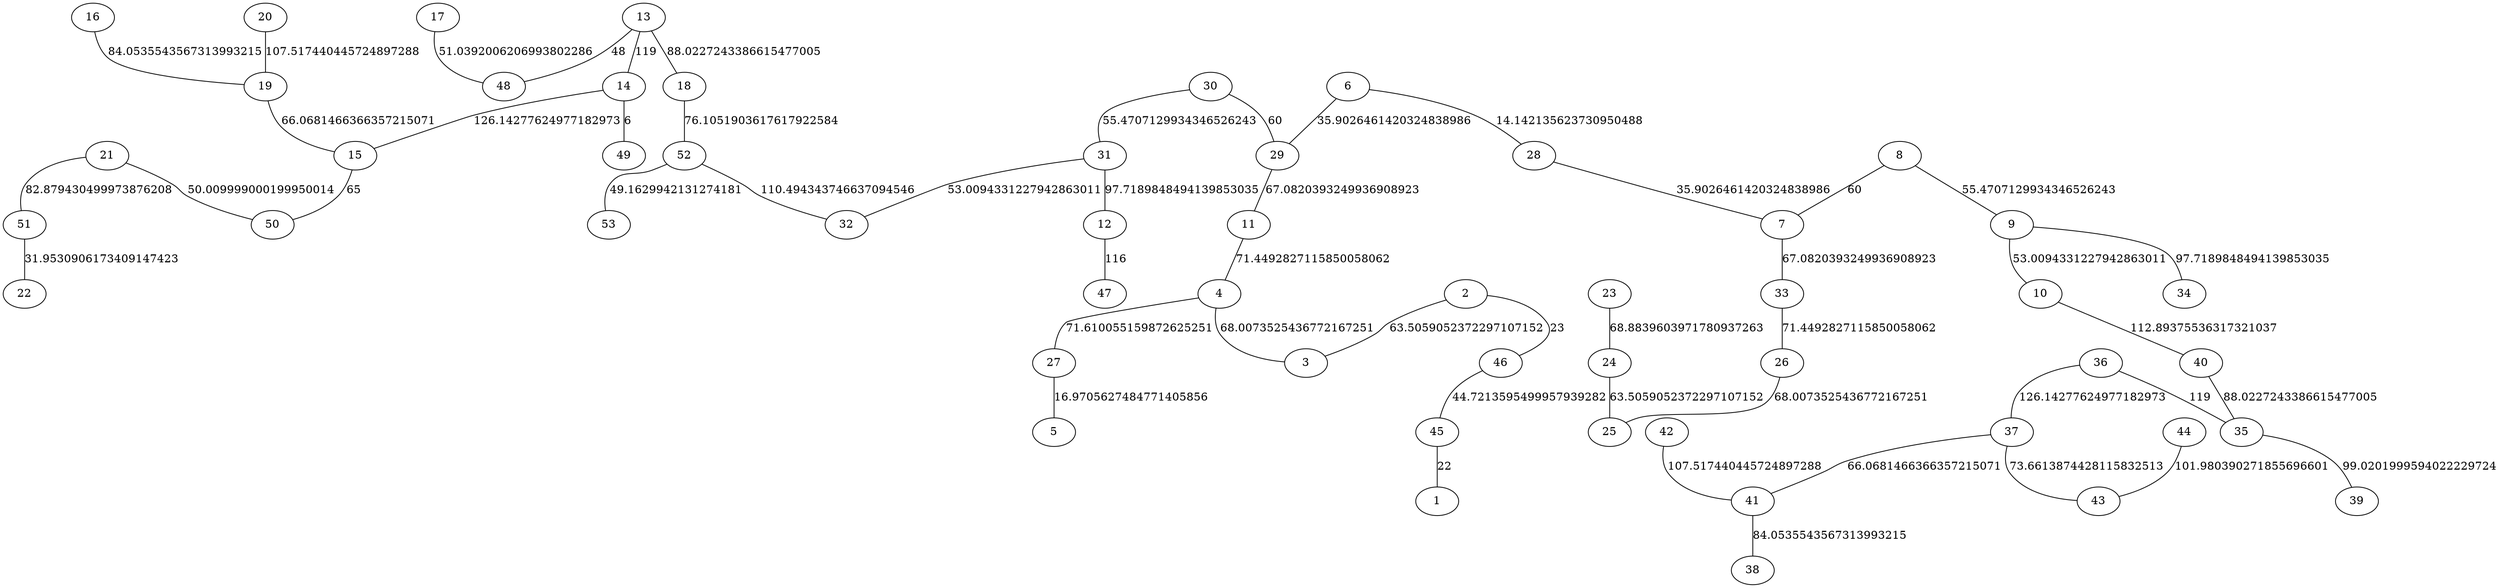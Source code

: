 graph {
"14" -- "49" [label="6"]
"6" -- "28" [label="14.142135623730950488"]
"27" -- "5" [label="16.9705627484771405856"]
"45" -- "1" [label="22"]
"2" -- "46" [label="23"]
"51" -- "22" [label="31.9530906173409147423"]
"28" -- "7" [label="35.9026461420324838986"]
"6" -- "29" [label="35.9026461420324838986"]
"46" -- "45" [label="44.7213595499957939282"]
"13" -- "48" [label="48"]
"52" -- "53" [label="49.1629942131274181"]
"21" -- "50" [label="50.009999000199950014"]
"17" -- "48" [label="51.0392006206993802286"]
"31" -- "32" [label="53.0094331227942863011"]
"9" -- "10" [label="53.0094331227942863011"]
"30" -- "31" [label="55.4707129934346526243"]
"8" -- "9" [label="55.4707129934346526243"]
"30" -- "29" [label="60"]
"8" -- "7" [label="60"]
"24" -- "25" [label="63.5059052372297107152"]
"2" -- "3" [label="63.5059052372297107152"]
"15" -- "50" [label="65"]
"19" -- "15" [label="66.0681466366357215071"]
"37" -- "41" [label="66.0681466366357215071"]
"29" -- "11" [label="67.0820393249936908923"]
"7" -- "33" [label="67.0820393249936908923"]
"26" -- "25" [label="68.0073525436772167251"]
"4" -- "3" [label="68.0073525436772167251"]
"23" -- "24" [label="68.8839603971780937263"]
"33" -- "26" [label="71.4492827115850058062"]
"11" -- "4" [label="71.4492827115850058062"]
"4" -- "27" [label="71.610055159872625251"]
"37" -- "43" [label="73.6613874428115832513"]
"18" -- "52" [label="76.1051903617617922584"]
"21" -- "51" [label="82.879430499973876208"]
"41" -- "38" [label="84.0535543567313993215"]
"16" -- "19" [label="84.0535543567313993215"]
"13" -- "18" [label="88.0227243386615477005"]
"40" -- "35" [label="88.0227243386615477005"]
"9" -- "34" [label="97.7189848494139853035"]
"31" -- "12" [label="97.7189848494139853035"]
"35" -- "39" [label="99.0201999594022229724"]
"44" -- "43" [label="101.980390271855696601"]
"42" -- "41" [label="107.517440445724897288"]
"20" -- "19" [label="107.517440445724897288"]
"52" -- "32" [label="110.494343746637094546"]
"10" -- "40" [label="112.89375536317321037"]
"12" -- "47" [label="116"]
"13" -- "14" [label="119"]
"36" -- "35" [label="119"]
"14" -- "15" [label="126.14277624977182973"]
"36" -- "37" [label="126.14277624977182973"]
}
